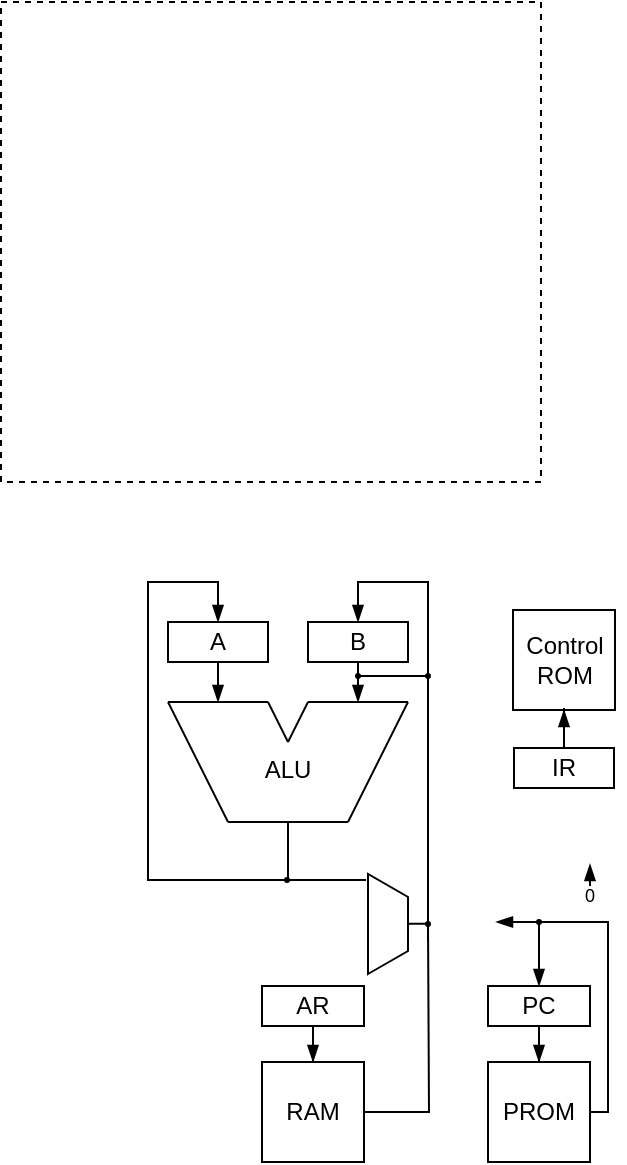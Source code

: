 <mxfile version="15.2.7" type="device"><diagram id="2FbrefSkJKYIoRpMy6Oq" name="Page-1"><mxGraphModel dx="289" dy="1342" grid="1" gridSize="10" guides="1" tooltips="1" connect="1" arrows="1" fold="1" page="1" pageScale="1" pageWidth="827" pageHeight="1169" math="0" shadow="0"><root><mxCell id="0"/><mxCell id="1" parent="0"/><mxCell id="3nK7hVDl0s1NEntzSSmr-49" value="" style="rounded=0;whiteSpace=wrap;html=1;fillColor=none;dashed=1;" parent="1" vertex="1"><mxGeometry x="196.5" y="-140" width="270" height="240" as="geometry"/></mxCell><mxCell id="3nK7hVDl0s1NEntzSSmr-12" style="edgeStyle=orthogonalEdgeStyle;rounded=0;orthogonalLoop=1;jettySize=auto;html=1;endArrow=blockThin;endFill=1;" parent="1" source="3nK7hVDl0s1NEntzSSmr-2" edge="1"><mxGeometry relative="1" as="geometry"><mxPoint x="305" y="210" as="targetPoint"/></mxGeometry></mxCell><mxCell id="3nK7hVDl0s1NEntzSSmr-2" value="A" style="rounded=0;whiteSpace=wrap;html=1;" parent="1" vertex="1"><mxGeometry x="280" y="170" width="50" height="20" as="geometry"/></mxCell><mxCell id="3nK7hVDl0s1NEntzSSmr-13" style="edgeStyle=orthogonalEdgeStyle;rounded=0;orthogonalLoop=1;jettySize=auto;html=1;endArrow=blockThin;endFill=1;" parent="1" source="3nK7hVDl0s1NEntzSSmr-3" edge="1"><mxGeometry relative="1" as="geometry"><mxPoint x="375" y="210" as="targetPoint"/></mxGeometry></mxCell><mxCell id="3nK7hVDl0s1NEntzSSmr-3" value="B" style="rounded=0;whiteSpace=wrap;html=1;" parent="1" vertex="1"><mxGeometry x="350" y="170" width="50" height="20" as="geometry"/></mxCell><mxCell id="3nK7hVDl0s1NEntzSSmr-4" value="" style="endArrow=none;html=1;" parent="1" edge="1"><mxGeometry width="50" height="50" relative="1" as="geometry"><mxPoint x="280" y="210" as="sourcePoint"/><mxPoint x="330" y="210" as="targetPoint"/></mxGeometry></mxCell><mxCell id="3nK7hVDl0s1NEntzSSmr-5" value="" style="endArrow=none;html=1;" parent="1" edge="1"><mxGeometry width="50" height="50" relative="1" as="geometry"><mxPoint x="350" y="210" as="sourcePoint"/><mxPoint x="400" y="210" as="targetPoint"/></mxGeometry></mxCell><mxCell id="3nK7hVDl0s1NEntzSSmr-6" value="" style="endArrow=none;html=1;" parent="1" edge="1"><mxGeometry width="50" height="50" relative="1" as="geometry"><mxPoint x="340" y="230" as="sourcePoint"/><mxPoint x="350" y="210" as="targetPoint"/></mxGeometry></mxCell><mxCell id="3nK7hVDl0s1NEntzSSmr-7" value="" style="endArrow=none;html=1;" parent="1" edge="1"><mxGeometry width="50" height="50" relative="1" as="geometry"><mxPoint x="340" y="230" as="sourcePoint"/><mxPoint x="330" y="210" as="targetPoint"/></mxGeometry></mxCell><mxCell id="3nK7hVDl0s1NEntzSSmr-8" value="" style="endArrow=none;html=1;" parent="1" edge="1"><mxGeometry width="50" height="50" relative="1" as="geometry"><mxPoint x="310" y="270" as="sourcePoint"/><mxPoint x="370" y="270" as="targetPoint"/></mxGeometry></mxCell><mxCell id="3nK7hVDl0s1NEntzSSmr-9" value="" style="endArrow=none;html=1;" parent="1" edge="1"><mxGeometry width="50" height="50" relative="1" as="geometry"><mxPoint x="280" y="210" as="sourcePoint"/><mxPoint x="310" y="270" as="targetPoint"/></mxGeometry></mxCell><mxCell id="3nK7hVDl0s1NEntzSSmr-10" value="" style="endArrow=none;html=1;" parent="1" edge="1"><mxGeometry width="50" height="50" relative="1" as="geometry"><mxPoint x="370" y="270" as="sourcePoint"/><mxPoint x="400" y="210" as="targetPoint"/></mxGeometry></mxCell><mxCell id="3nK7hVDl0s1NEntzSSmr-11" value="ALU" style="text;html=1;strokeColor=none;fillColor=none;align=center;verticalAlign=middle;whiteSpace=wrap;rounded=0;" parent="1" vertex="1"><mxGeometry x="320" y="234" width="40" height="20" as="geometry"/></mxCell><mxCell id="3nK7hVDl0s1NEntzSSmr-16" style="edgeStyle=orthogonalEdgeStyle;rounded=0;orthogonalLoop=1;jettySize=auto;html=1;endArrow=none;endFill=0;" parent="1" edge="1"><mxGeometry relative="1" as="geometry"><mxPoint x="340" y="300" as="targetPoint"/><mxPoint x="340" y="270" as="sourcePoint"/></mxGeometry></mxCell><mxCell id="3nK7hVDl0s1NEntzSSmr-17" style="edgeStyle=orthogonalEdgeStyle;rounded=0;orthogonalLoop=1;jettySize=auto;html=1;entryX=0.5;entryY=0;entryDx=0;entryDy=0;endArrow=blockThin;endFill=1;exitX=0;exitY=1;exitDx=0;exitDy=0;" parent="1" target="3nK7hVDl0s1NEntzSSmr-2" edge="1"><mxGeometry relative="1" as="geometry"><Array as="points"><mxPoint x="270" y="299"/><mxPoint x="270" y="150"/><mxPoint x="305" y="150"/></Array><mxPoint x="379" y="299" as="sourcePoint"/></mxGeometry></mxCell><mxCell id="3nK7hVDl0s1NEntzSSmr-18" style="edgeStyle=orthogonalEdgeStyle;rounded=0;orthogonalLoop=1;jettySize=auto;html=1;entryX=0.5;entryY=0;entryDx=0;entryDy=0;endArrow=blockThin;endFill=1;" parent="1" target="3nK7hVDl0s1NEntzSSmr-3" edge="1"><mxGeometry relative="1" as="geometry"><Array as="points"><mxPoint x="410" y="150"/><mxPoint x="375" y="150"/></Array><mxPoint x="410" y="330" as="sourcePoint"/></mxGeometry></mxCell><mxCell id="3nK7hVDl0s1NEntzSSmr-19" style="edgeStyle=orthogonalEdgeStyle;rounded=0;orthogonalLoop=1;jettySize=auto;html=1;endArrow=none;endFill=0;" parent="1" edge="1"><mxGeometry relative="1" as="geometry"><mxPoint x="410" y="197" as="targetPoint"/><mxPoint x="375" y="197" as="sourcePoint"/></mxGeometry></mxCell><mxCell id="3nK7hVDl0s1NEntzSSmr-25" style="edgeStyle=orthogonalEdgeStyle;rounded=0;orthogonalLoop=1;jettySize=auto;html=1;entryX=0.5;entryY=0;entryDx=0;entryDy=0;endArrow=blockThin;endFill=1;" parent="1" source="3nK7hVDl0s1NEntzSSmr-21" target="3nK7hVDl0s1NEntzSSmr-24" edge="1"><mxGeometry relative="1" as="geometry"/></mxCell><mxCell id="3nK7hVDl0s1NEntzSSmr-21" value="AR" style="rounded=0;whiteSpace=wrap;html=1;" parent="1" vertex="1"><mxGeometry x="327" y="352" width="51" height="20" as="geometry"/></mxCell><mxCell id="3nK7hVDl0s1NEntzSSmr-26" style="edgeStyle=orthogonalEdgeStyle;rounded=0;orthogonalLoop=1;jettySize=auto;html=1;endArrow=none;endFill=0;" parent="1" source="3nK7hVDl0s1NEntzSSmr-24" edge="1"><mxGeometry relative="1" as="geometry"><mxPoint x="410" y="320" as="targetPoint"/></mxGeometry></mxCell><mxCell id="3nK7hVDl0s1NEntzSSmr-24" value="RAM" style="rounded=0;whiteSpace=wrap;html=1;" parent="1" vertex="1"><mxGeometry x="327" y="390" width="51" height="50" as="geometry"/></mxCell><mxCell id="3nK7hVDl0s1NEntzSSmr-27" style="edgeStyle=orthogonalEdgeStyle;rounded=0;orthogonalLoop=1;jettySize=auto;html=1;entryX=0.5;entryY=0;entryDx=0;entryDy=0;endArrow=blockThin;endFill=1;" parent="1" source="3nK7hVDl0s1NEntzSSmr-28" target="3nK7hVDl0s1NEntzSSmr-29" edge="1"><mxGeometry relative="1" as="geometry"/></mxCell><mxCell id="3nK7hVDl0s1NEntzSSmr-28" value="PC" style="rounded=0;whiteSpace=wrap;html=1;" parent="1" vertex="1"><mxGeometry x="440" y="352" width="51" height="20" as="geometry"/></mxCell><mxCell id="3nK7hVDl0s1NEntzSSmr-30" style="edgeStyle=orthogonalEdgeStyle;rounded=0;orthogonalLoop=1;jettySize=auto;html=1;entryX=0.5;entryY=0;entryDx=0;entryDy=0;endArrow=blockThin;endFill=1;" parent="1" source="3nK7hVDl0s1NEntzSSmr-29" target="3nK7hVDl0s1NEntzSSmr-28" edge="1"><mxGeometry relative="1" as="geometry"><Array as="points"><mxPoint x="500" y="415"/><mxPoint x="500" y="320"/><mxPoint x="466" y="320"/></Array></mxGeometry></mxCell><mxCell id="3nK7hVDl0s1NEntzSSmr-29" value="PROM" style="rounded=0;whiteSpace=wrap;html=1;" parent="1" vertex="1"><mxGeometry x="440" y="390" width="51" height="50" as="geometry"/></mxCell><mxCell id="3nK7hVDl0s1NEntzSSmr-31" value="" style="verticalLabelPosition=middle;verticalAlign=middle;html=1;shape=trapezoid;perimeter=trapezoidPerimeter;whiteSpace=wrap;size=0.23;arcSize=10;flipV=1;labelPosition=center;align=center;rotation=-90;" parent="1" vertex="1"><mxGeometry x="365" y="311" width="50" height="20" as="geometry"/></mxCell><mxCell id="3nK7hVDl0s1NEntzSSmr-34" value="Control&lt;br&gt;ROM" style="rounded=0;whiteSpace=wrap;html=1;" parent="1" vertex="1"><mxGeometry x="452.5" y="164" width="51" height="50" as="geometry"/></mxCell><mxCell id="3nK7hVDl0s1NEntzSSmr-37" style="edgeStyle=orthogonalEdgeStyle;rounded=0;orthogonalLoop=1;jettySize=auto;html=1;entryX=0.5;entryY=1;entryDx=0;entryDy=0;endArrow=blockThin;endFill=1;" parent="1" source="3nK7hVDl0s1NEntzSSmr-35" target="3nK7hVDl0s1NEntzSSmr-34" edge="1"><mxGeometry relative="1" as="geometry"/></mxCell><mxCell id="3nK7hVDl0s1NEntzSSmr-35" value="IR" style="rounded=0;whiteSpace=wrap;html=1;" parent="1" vertex="1"><mxGeometry x="453" y="233" width="50" height="20" as="geometry"/></mxCell><mxCell id="3nK7hVDl0s1NEntzSSmr-38" value="&lt;font style=&quot;font-size: 9px&quot;&gt;0&lt;/font&gt;" style="text;html=1;strokeColor=none;fillColor=none;align=center;verticalAlign=middle;whiteSpace=wrap;rounded=0;" parent="1" vertex="1"><mxGeometry x="486" y="301" width="10" height="9" as="geometry"/></mxCell><mxCell id="3nK7hVDl0s1NEntzSSmr-41" style="edgeStyle=orthogonalEdgeStyle;rounded=0;orthogonalLoop=1;jettySize=auto;html=1;endArrow=blockThin;endFill=1;" parent="1" edge="1"><mxGeometry relative="1" as="geometry"><mxPoint x="491" y="302" as="sourcePoint"/><mxPoint x="491" y="291" as="targetPoint"/></mxGeometry></mxCell><mxCell id="3nK7hVDl0s1NEntzSSmr-42" value="" style="endArrow=none;html=1;exitX=0;exitY=0.5;exitDx=0;exitDy=0;endFill=0;startArrow=blockThin;startFill=1;" parent="1" edge="1"><mxGeometry width="50" height="50" relative="1" as="geometry"><mxPoint x="444" y="320" as="sourcePoint"/><mxPoint x="495" y="320" as="targetPoint"/></mxGeometry></mxCell><mxCell id="3nK7hVDl0s1NEntzSSmr-47" style="edgeStyle=orthogonalEdgeStyle;rounded=0;orthogonalLoop=1;jettySize=auto;html=1;endArrow=none;endFill=0;exitX=0.547;exitY=-0.056;exitDx=0;exitDy=0;exitPerimeter=0;" parent="1" edge="1"><mxGeometry relative="1" as="geometry"><mxPoint x="410" y="320" as="targetPoint"/><mxPoint x="400.12" y="320.88" as="sourcePoint"/></mxGeometry></mxCell><mxCell id="3nK7hVDl0s1NEntzSSmr-51" value="" style="ellipse;whiteSpace=wrap;html=1;fillColor=none;" parent="1" vertex="1"><mxGeometry x="338.5" y="298" width="2" height="2" as="geometry"/></mxCell><mxCell id="3nK7hVDl0s1NEntzSSmr-52" value="" style="ellipse;whiteSpace=wrap;html=1;fillColor=none;" parent="1" vertex="1"><mxGeometry x="464.5" y="319" width="2" height="2" as="geometry"/></mxCell><mxCell id="3nK7hVDl0s1NEntzSSmr-53" value="" style="ellipse;whiteSpace=wrap;html=1;fillColor=none;" parent="1" vertex="1"><mxGeometry x="374" y="196" width="2" height="2" as="geometry"/></mxCell><mxCell id="3nK7hVDl0s1NEntzSSmr-54" value="" style="ellipse;whiteSpace=wrap;html=1;fillColor=none;" parent="1" vertex="1"><mxGeometry x="409" y="196" width="2" height="2" as="geometry"/></mxCell><mxCell id="3nK7hVDl0s1NEntzSSmr-55" value="" style="ellipse;whiteSpace=wrap;html=1;fillColor=none;" parent="1" vertex="1"><mxGeometry x="409" y="320" width="2" height="2" as="geometry"/></mxCell></root></mxGraphModel></diagram></mxfile>